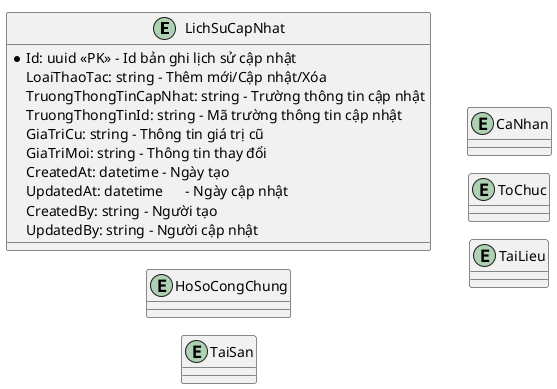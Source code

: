 @startuml ldm
!pragma layout smetana
left to right direction

entity LichSuCapNhat
entity HoSoCongChung
entity TaiSan
entity CaNhan
entity ToChuc
entity TaiLieu

entity LichSuCapNhat {
  *Id: uuid <<PK>> - Id bản ghi lịch sử cập nhật
  LoaiThaoTac: string - Thêm mới/Cập nhật/Xóa
  TruongThongTinCapNhat: string - Trường thông tin cập nhật
  TruongThongTinId: string - Mã trường thông tin cập nhật
  GiaTriCu: string - Thông tin giá trị cũ
  GiaTriMoi: string - Thông tin thay đổi
  CreatedAt: datetime - Ngày tạo
  UpdatedAt: datetime      - Ngày cập nhật
  CreatedBy: string - Người tạo
  UpdatedBy: string - Người cập nhật
}

@enduml
